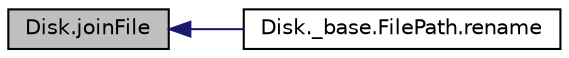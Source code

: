 digraph "Disk.joinFile"
{
 // INTERACTIVE_SVG=YES
  bgcolor="transparent";
  edge [fontname="Helvetica",fontsize="10",labelfontname="Helvetica",labelfontsize="10"];
  node [fontname="Helvetica",fontsize="10",shape=record];
  rankdir="LR";
  Node1 [label="Disk.joinFile",height=0.2,width=0.4,color="black", fillcolor="grey75", style="filled" fontcolor="black"];
  Node1 -> Node2 [dir="back",color="midnightblue",fontsize="10",style="solid",fontname="Helvetica"];
  Node2 [label="Disk._base.FilePath.rename",height=0.2,width=0.4,color="black",URL="$class_disk_1_1__base_1_1_file_path.html#a7c07ffcead384a72811163340e7abe09"];
}
